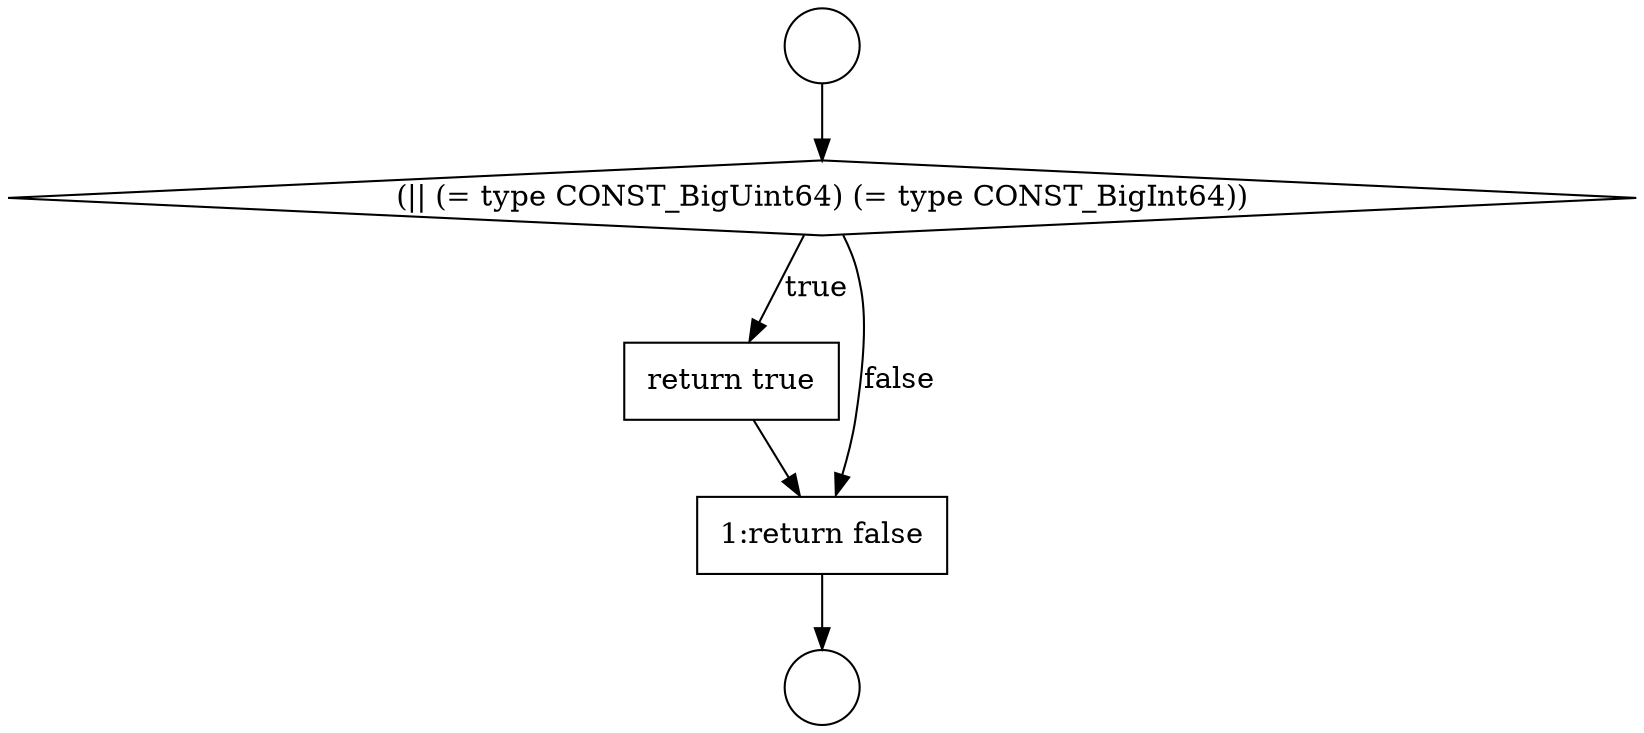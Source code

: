 digraph {
  node17509 [shape=none, margin=0, label=<<font color="black">
    <table border="0" cellborder="1" cellspacing="0" cellpadding="10">
      <tr><td align="left">return true</td></tr>
    </table>
  </font>> color="black" fillcolor="white" style=filled]
  node17507 [shape=circle label=" " color="black" fillcolor="white" style=filled]
  node17510 [shape=none, margin=0, label=<<font color="black">
    <table border="0" cellborder="1" cellspacing="0" cellpadding="10">
      <tr><td align="left">1:return false</td></tr>
    </table>
  </font>> color="black" fillcolor="white" style=filled]
  node17508 [shape=diamond, label=<<font color="black">(|| (= type CONST_BigUint64) (= type CONST_BigInt64))</font>> color="black" fillcolor="white" style=filled]
  node17506 [shape=circle label=" " color="black" fillcolor="white" style=filled]
  node17506 -> node17508 [ color="black"]
  node17508 -> node17509 [label=<<font color="black">true</font>> color="black"]
  node17508 -> node17510 [label=<<font color="black">false</font>> color="black"]
  node17509 -> node17510 [ color="black"]
  node17510 -> node17507 [ color="black"]
}
